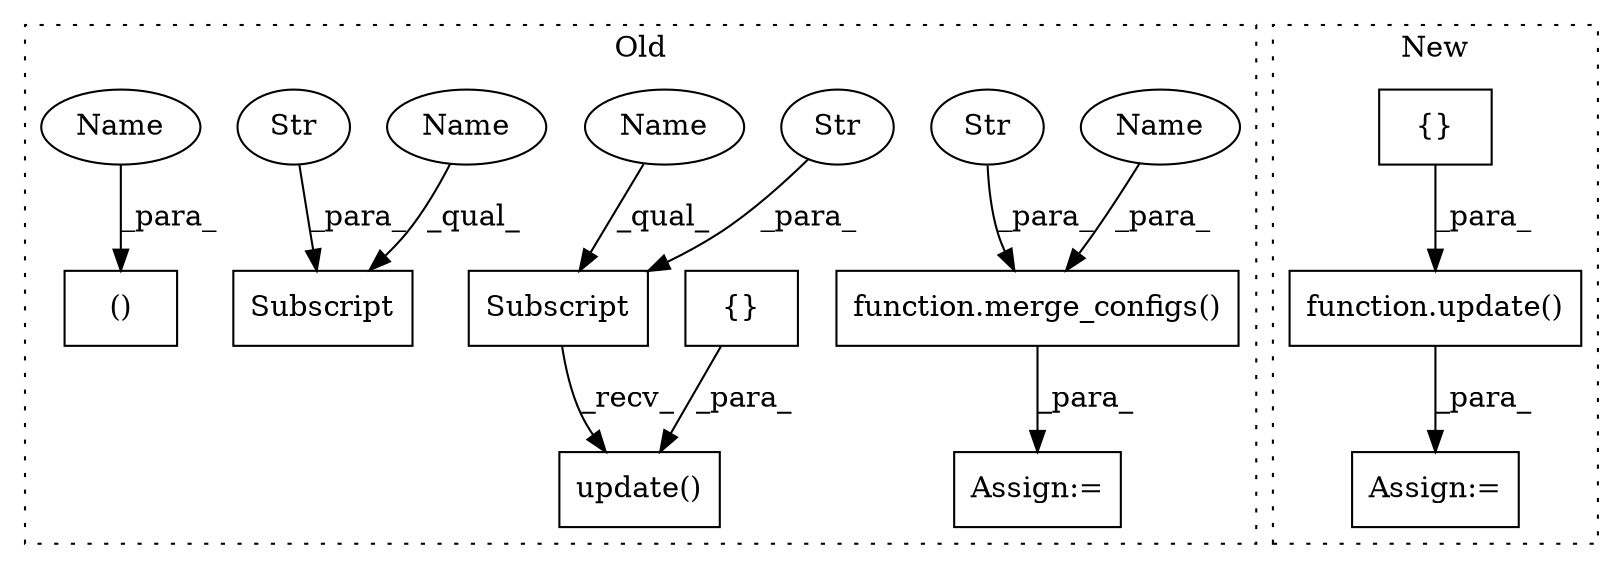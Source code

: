 digraph G {
subgraph cluster0 {
1 [label="function.merge_configs()" a="75" s="12528,12600" l="14,1" shape="box"];
3 [label="Subscript" a="63" s="15130,0" l="31,0" shape="box"];
4 [label="()" a="54" s="12263" l="21" shape="box"];
5 [label="Str" a="66" s="12594" l="6" shape="ellipse"];
6 [label="Str" a="66" s="15150" l="10" shape="ellipse"];
7 [label="Subscript" a="63" s="15069,0" l="27,0" shape="box"];
8 [label="Str" a="66" s="15089" l="6" shape="ellipse"];
11 [label="Assign:=" a="68" s="12525" l="3" shape="box"];
12 [label="update()" a="75" s="15130,15263" l="39,1" shape="box"];
13 [label="{}" a="95" s="15169,15256" l="10,7" shape="box"];
14 [label="Name" a="87" s="12573" l="19" shape="ellipse"];
15 [label="Name" a="87" s="15130" l="19" shape="ellipse"];
16 [label="Name" a="87" s="12265" l="19" shape="ellipse"];
17 [label="Name" a="87" s="15069" l="19" shape="ellipse"];
label = "Old";
style="dotted";
}
subgraph cluster1 {
2 [label="{}" a="95" s="12484,12513" l="1,1" shape="box"];
9 [label="function.update()" a="75" s="12468,12739" l="16,7" shape="box"];
10 [label="Assign:=" a="68" s="12465" l="3" shape="box"];
label = "New";
style="dotted";
}
1 -> 11 [label="_para_"];
2 -> 9 [label="_para_"];
3 -> 12 [label="_recv_"];
5 -> 1 [label="_para_"];
6 -> 3 [label="_para_"];
8 -> 7 [label="_para_"];
9 -> 10 [label="_para_"];
13 -> 12 [label="_para_"];
14 -> 1 [label="_para_"];
15 -> 3 [label="_qual_"];
16 -> 4 [label="_para_"];
17 -> 7 [label="_qual_"];
}